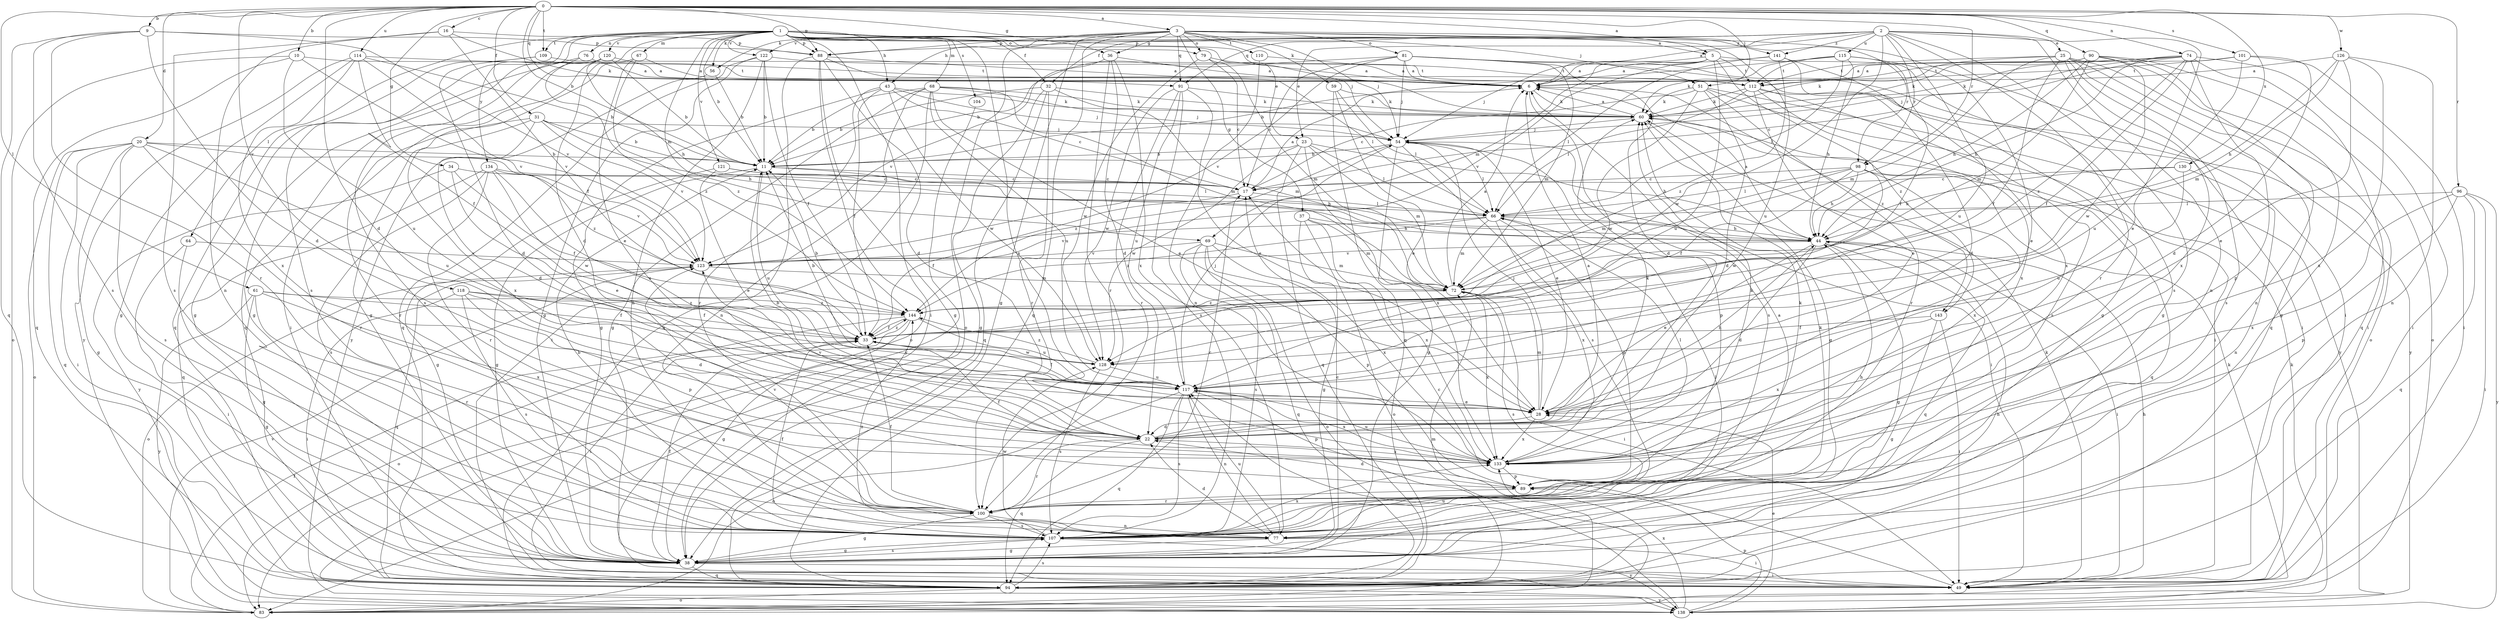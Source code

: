 strict digraph  {
0;
1;
2;
3;
5;
6;
9;
10;
11;
16;
17;
20;
22;
23;
25;
28;
31;
32;
33;
34;
36;
37;
38;
43;
44;
49;
51;
54;
56;
59;
60;
61;
64;
66;
67;
68;
69;
72;
74;
76;
77;
79;
81;
83;
88;
89;
90;
91;
94;
96;
98;
100;
101;
104;
107;
109;
110;
112;
114;
115;
117;
118;
120;
121;
122;
123;
126;
128;
130;
133;
134;
138;
141;
143;
144;
0 -> 3  [label=a];
0 -> 5  [label=a];
0 -> 9  [label=b];
0 -> 10  [label=b];
0 -> 11  [label=b];
0 -> 16  [label=c];
0 -> 20  [label=d];
0 -> 22  [label=d];
0 -> 31  [label=f];
0 -> 34  [label=g];
0 -> 36  [label=g];
0 -> 51  [label=j];
0 -> 61  [label=l];
0 -> 74  [label=n];
0 -> 88  [label=p];
0 -> 90  [label=q];
0 -> 91  [label=q];
0 -> 96  [label=r];
0 -> 98  [label=r];
0 -> 101  [label=s];
0 -> 109  [label=t];
0 -> 114  [label=u];
0 -> 118  [label=v];
0 -> 126  [label=w];
0 -> 130  [label=x];
1 -> 5  [label=a];
1 -> 11  [label=b];
1 -> 22  [label=d];
1 -> 23  [label=e];
1 -> 32  [label=f];
1 -> 43  [label=h];
1 -> 49  [label=i];
1 -> 51  [label=j];
1 -> 54  [label=j];
1 -> 56  [label=k];
1 -> 64  [label=l];
1 -> 67  [label=m];
1 -> 68  [label=m];
1 -> 69  [label=m];
1 -> 76  [label=n];
1 -> 79  [label=o];
1 -> 88  [label=p];
1 -> 98  [label=r];
1 -> 104  [label=s];
1 -> 107  [label=s];
1 -> 109  [label=t];
1 -> 120  [label=v];
1 -> 121  [label=v];
1 -> 122  [label=v];
1 -> 133  [label=x];
1 -> 134  [label=y];
2 -> 6  [label=a];
2 -> 23  [label=e];
2 -> 25  [label=e];
2 -> 28  [label=e];
2 -> 32  [label=f];
2 -> 77  [label=n];
2 -> 88  [label=p];
2 -> 91  [label=q];
2 -> 98  [label=r];
2 -> 100  [label=r];
2 -> 107  [label=s];
2 -> 115  [label=u];
2 -> 117  [label=u];
2 -> 128  [label=w];
2 -> 141  [label=z];
3 -> 36  [label=g];
3 -> 37  [label=g];
3 -> 38  [label=g];
3 -> 43  [label=h];
3 -> 49  [label=i];
3 -> 54  [label=j];
3 -> 56  [label=k];
3 -> 59  [label=k];
3 -> 79  [label=o];
3 -> 81  [label=o];
3 -> 83  [label=o];
3 -> 88  [label=p];
3 -> 91  [label=q];
3 -> 94  [label=q];
3 -> 110  [label=t];
3 -> 117  [label=u];
3 -> 122  [label=v];
3 -> 141  [label=z];
5 -> 6  [label=a];
5 -> 38  [label=g];
5 -> 54  [label=j];
5 -> 69  [label=m];
5 -> 112  [label=t];
5 -> 117  [label=u];
5 -> 123  [label=v];
5 -> 143  [label=z];
6 -> 60  [label=k];
6 -> 107  [label=s];
6 -> 143  [label=z];
9 -> 22  [label=d];
9 -> 88  [label=p];
9 -> 94  [label=q];
9 -> 100  [label=r];
9 -> 107  [label=s];
9 -> 123  [label=v];
10 -> 83  [label=o];
10 -> 94  [label=q];
10 -> 112  [label=t];
10 -> 117  [label=u];
10 -> 123  [label=v];
11 -> 17  [label=c];
11 -> 38  [label=g];
11 -> 44  [label=h];
11 -> 117  [label=u];
16 -> 33  [label=f];
16 -> 60  [label=k];
16 -> 77  [label=n];
16 -> 88  [label=p];
16 -> 107  [label=s];
17 -> 6  [label=a];
17 -> 33  [label=f];
17 -> 66  [label=l];
20 -> 11  [label=b];
20 -> 38  [label=g];
20 -> 49  [label=i];
20 -> 83  [label=o];
20 -> 94  [label=q];
20 -> 100  [label=r];
20 -> 107  [label=s];
20 -> 117  [label=u];
20 -> 144  [label=z];
22 -> 6  [label=a];
22 -> 11  [label=b];
22 -> 60  [label=k];
22 -> 94  [label=q];
22 -> 100  [label=r];
22 -> 123  [label=v];
22 -> 133  [label=x];
23 -> 11  [label=b];
23 -> 44  [label=h];
23 -> 66  [label=l];
23 -> 72  [label=m];
23 -> 94  [label=q];
23 -> 128  [label=w];
23 -> 133  [label=x];
25 -> 33  [label=f];
25 -> 49  [label=i];
25 -> 60  [label=k];
25 -> 72  [label=m];
25 -> 83  [label=o];
25 -> 94  [label=q];
25 -> 107  [label=s];
25 -> 112  [label=t];
25 -> 133  [label=x];
28 -> 22  [label=d];
28 -> 44  [label=h];
28 -> 54  [label=j];
28 -> 72  [label=m];
28 -> 133  [label=x];
31 -> 11  [label=b];
31 -> 22  [label=d];
31 -> 44  [label=h];
31 -> 54  [label=j];
31 -> 100  [label=r];
31 -> 123  [label=v];
31 -> 133  [label=x];
32 -> 11  [label=b];
32 -> 38  [label=g];
32 -> 60  [label=k];
32 -> 72  [label=m];
32 -> 94  [label=q];
32 -> 100  [label=r];
33 -> 11  [label=b];
33 -> 128  [label=w];
33 -> 144  [label=z];
34 -> 17  [label=c];
34 -> 28  [label=e];
34 -> 33  [label=f];
34 -> 138  [label=y];
36 -> 6  [label=a];
36 -> 22  [label=d];
36 -> 100  [label=r];
36 -> 123  [label=v];
36 -> 133  [label=x];
37 -> 38  [label=g];
37 -> 44  [label=h];
37 -> 72  [label=m];
37 -> 83  [label=o];
37 -> 133  [label=x];
38 -> 17  [label=c];
38 -> 33  [label=f];
38 -> 49  [label=i];
38 -> 94  [label=q];
38 -> 107  [label=s];
43 -> 17  [label=c];
43 -> 33  [label=f];
43 -> 38  [label=g];
43 -> 54  [label=j];
43 -> 60  [label=k];
43 -> 100  [label=r];
43 -> 128  [label=w];
44 -> 6  [label=a];
44 -> 22  [label=d];
44 -> 28  [label=e];
44 -> 38  [label=g];
44 -> 49  [label=i];
44 -> 94  [label=q];
44 -> 123  [label=v];
49 -> 17  [label=c];
49 -> 44  [label=h];
49 -> 60  [label=k];
51 -> 17  [label=c];
51 -> 22  [label=d];
51 -> 49  [label=i];
51 -> 60  [label=k];
51 -> 100  [label=r];
51 -> 128  [label=w];
51 -> 138  [label=y];
54 -> 11  [label=b];
54 -> 28  [label=e];
54 -> 38  [label=g];
54 -> 49  [label=i];
54 -> 66  [label=l];
54 -> 89  [label=p];
54 -> 107  [label=s];
54 -> 144  [label=z];
56 -> 11  [label=b];
56 -> 138  [label=y];
59 -> 28  [label=e];
59 -> 60  [label=k];
59 -> 66  [label=l];
59 -> 94  [label=q];
60 -> 6  [label=a];
60 -> 38  [label=g];
60 -> 54  [label=j];
61 -> 33  [label=f];
61 -> 38  [label=g];
61 -> 100  [label=r];
61 -> 133  [label=x];
61 -> 138  [label=y];
61 -> 144  [label=z];
64 -> 38  [label=g];
64 -> 49  [label=i];
64 -> 123  [label=v];
66 -> 44  [label=h];
66 -> 72  [label=m];
66 -> 89  [label=p];
66 -> 123  [label=v];
66 -> 133  [label=x];
66 -> 144  [label=z];
67 -> 6  [label=a];
67 -> 28  [label=e];
67 -> 38  [label=g];
67 -> 144  [label=z];
68 -> 11  [label=b];
68 -> 28  [label=e];
68 -> 38  [label=g];
68 -> 49  [label=i];
68 -> 54  [label=j];
68 -> 60  [label=k];
68 -> 72  [label=m];
68 -> 77  [label=n];
68 -> 117  [label=u];
69 -> 72  [label=m];
69 -> 83  [label=o];
69 -> 89  [label=p];
69 -> 94  [label=q];
69 -> 107  [label=s];
69 -> 123  [label=v];
69 -> 133  [label=x];
72 -> 6  [label=a];
72 -> 49  [label=i];
72 -> 107  [label=s];
72 -> 133  [label=x];
72 -> 144  [label=z];
74 -> 6  [label=a];
74 -> 17  [label=c];
74 -> 33  [label=f];
74 -> 44  [label=h];
74 -> 49  [label=i];
74 -> 54  [label=j];
74 -> 60  [label=k];
74 -> 89  [label=p];
74 -> 94  [label=q];
74 -> 144  [label=z];
76 -> 6  [label=a];
76 -> 38  [label=g];
76 -> 144  [label=z];
77 -> 22  [label=d];
77 -> 38  [label=g];
77 -> 49  [label=i];
77 -> 117  [label=u];
77 -> 144  [label=z];
79 -> 6  [label=a];
79 -> 17  [label=c];
79 -> 72  [label=m];
79 -> 128  [label=w];
81 -> 6  [label=a];
81 -> 11  [label=b];
81 -> 17  [label=c];
81 -> 22  [label=d];
81 -> 38  [label=g];
81 -> 49  [label=i];
81 -> 54  [label=j];
81 -> 72  [label=m];
81 -> 123  [label=v];
83 -> 33  [label=f];
83 -> 60  [label=k];
83 -> 123  [label=v];
88 -> 6  [label=a];
88 -> 22  [label=d];
88 -> 38  [label=g];
88 -> 66  [label=l];
88 -> 83  [label=o];
88 -> 94  [label=q];
89 -> 22  [label=d];
89 -> 60  [label=k];
89 -> 100  [label=r];
90 -> 38  [label=g];
90 -> 44  [label=h];
90 -> 60  [label=k];
90 -> 72  [label=m];
90 -> 77  [label=n];
90 -> 83  [label=o];
90 -> 112  [label=t];
90 -> 128  [label=w];
91 -> 28  [label=e];
91 -> 60  [label=k];
91 -> 100  [label=r];
91 -> 107  [label=s];
91 -> 117  [label=u];
91 -> 128  [label=w];
94 -> 44  [label=h];
94 -> 72  [label=m];
94 -> 83  [label=o];
94 -> 107  [label=s];
94 -> 138  [label=y];
96 -> 49  [label=i];
96 -> 66  [label=l];
96 -> 89  [label=p];
96 -> 94  [label=q];
96 -> 133  [label=x];
96 -> 138  [label=y];
98 -> 17  [label=c];
98 -> 33  [label=f];
98 -> 44  [label=h];
98 -> 66  [label=l];
98 -> 72  [label=m];
98 -> 94  [label=q];
98 -> 128  [label=w];
98 -> 133  [label=x];
100 -> 17  [label=c];
100 -> 33  [label=f];
100 -> 38  [label=g];
100 -> 44  [label=h];
100 -> 77  [label=n];
100 -> 107  [label=s];
100 -> 123  [label=v];
101 -> 6  [label=a];
101 -> 22  [label=d];
101 -> 49  [label=i];
101 -> 112  [label=t];
101 -> 117  [label=u];
104 -> 138  [label=y];
107 -> 6  [label=a];
107 -> 11  [label=b];
107 -> 33  [label=f];
107 -> 38  [label=g];
107 -> 60  [label=k];
107 -> 66  [label=l];
107 -> 128  [label=w];
107 -> 133  [label=x];
107 -> 138  [label=y];
109 -> 22  [label=d];
109 -> 94  [label=q];
109 -> 112  [label=t];
110 -> 6  [label=a];
110 -> 77  [label=n];
112 -> 28  [label=e];
112 -> 60  [label=k];
112 -> 66  [label=l];
112 -> 107  [label=s];
112 -> 133  [label=x];
112 -> 138  [label=y];
114 -> 11  [label=b];
114 -> 33  [label=f];
114 -> 38  [label=g];
114 -> 112  [label=t];
114 -> 123  [label=v];
114 -> 133  [label=x];
114 -> 138  [label=y];
115 -> 11  [label=b];
115 -> 28  [label=e];
115 -> 33  [label=f];
115 -> 44  [label=h];
115 -> 60  [label=k];
115 -> 66  [label=l];
115 -> 112  [label=t];
117 -> 28  [label=e];
117 -> 33  [label=f];
117 -> 54  [label=j];
117 -> 77  [label=n];
117 -> 83  [label=o];
117 -> 89  [label=p];
117 -> 94  [label=q];
117 -> 107  [label=s];
117 -> 133  [label=x];
118 -> 22  [label=d];
118 -> 33  [label=f];
118 -> 49  [label=i];
118 -> 89  [label=p];
118 -> 107  [label=s];
118 -> 144  [label=z];
120 -> 6  [label=a];
120 -> 11  [label=b];
120 -> 38  [label=g];
120 -> 44  [label=h];
120 -> 49  [label=i];
120 -> 94  [label=q];
120 -> 107  [label=s];
121 -> 17  [label=c];
121 -> 28  [label=e];
121 -> 38  [label=g];
121 -> 66  [label=l];
122 -> 11  [label=b];
122 -> 33  [label=f];
122 -> 38  [label=g];
122 -> 77  [label=n];
122 -> 94  [label=q];
122 -> 112  [label=t];
123 -> 72  [label=m];
123 -> 83  [label=o];
123 -> 94  [label=q];
126 -> 6  [label=a];
126 -> 28  [label=e];
126 -> 44  [label=h];
126 -> 72  [label=m];
126 -> 77  [label=n];
126 -> 133  [label=x];
128 -> 11  [label=b];
128 -> 107  [label=s];
128 -> 117  [label=u];
128 -> 144  [label=z];
130 -> 17  [label=c];
130 -> 44  [label=h];
130 -> 77  [label=n];
130 -> 117  [label=u];
133 -> 33  [label=f];
133 -> 60  [label=k];
133 -> 66  [label=l];
133 -> 89  [label=p];
133 -> 117  [label=u];
134 -> 17  [label=c];
134 -> 94  [label=q];
134 -> 100  [label=r];
134 -> 107  [label=s];
134 -> 117  [label=u];
134 -> 123  [label=v];
134 -> 128  [label=w];
138 -> 28  [label=e];
138 -> 60  [label=k];
138 -> 89  [label=p];
138 -> 117  [label=u];
138 -> 133  [label=x];
141 -> 6  [label=a];
141 -> 22  [label=d];
141 -> 66  [label=l];
141 -> 133  [label=x];
141 -> 144  [label=z];
143 -> 33  [label=f];
143 -> 38  [label=g];
143 -> 49  [label=i];
143 -> 133  [label=x];
144 -> 33  [label=f];
144 -> 38  [label=g];
144 -> 49  [label=i];
144 -> 83  [label=o];
144 -> 117  [label=u];
}
